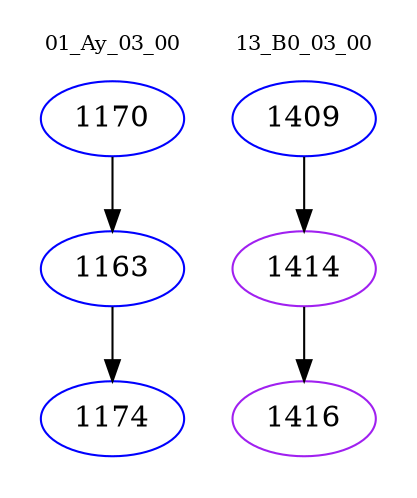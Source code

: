 digraph{
subgraph cluster_0 {
color = white
label = "01_Ay_03_00";
fontsize=10;
T0_1170 [label="1170", color="blue"]
T0_1170 -> T0_1163 [color="black"]
T0_1163 [label="1163", color="blue"]
T0_1163 -> T0_1174 [color="black"]
T0_1174 [label="1174", color="blue"]
}
subgraph cluster_1 {
color = white
label = "13_B0_03_00";
fontsize=10;
T1_1409 [label="1409", color="blue"]
T1_1409 -> T1_1414 [color="black"]
T1_1414 [label="1414", color="purple"]
T1_1414 -> T1_1416 [color="black"]
T1_1416 [label="1416", color="purple"]
}
}

